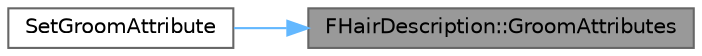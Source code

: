 digraph "FHairDescription::GroomAttributes"
{
 // INTERACTIVE_SVG=YES
 // LATEX_PDF_SIZE
  bgcolor="transparent";
  edge [fontname=Helvetica,fontsize=10,labelfontname=Helvetica,labelfontsize=10];
  node [fontname=Helvetica,fontsize=10,shape=box,height=0.2,width=0.4];
  rankdir="RL";
  Node1 [id="Node000001",label="FHairDescription::GroomAttributes",height=0.2,width=0.4,color="gray40", fillcolor="grey60", style="filled", fontcolor="black",tooltip=" "];
  Node1 -> Node2 [id="edge1_Node000001_Node000002",dir="back",color="steelblue1",style="solid",tooltip=" "];
  Node2 [id="Node000002",label="SetGroomAttribute",height=0.2,width=0.4,color="grey40", fillcolor="white", style="filled",URL="$df/d27/HairDescription_8h.html#a84e458fc7cfd7a6434a5bfd5b5d5bb74",tooltip=" "];
}
